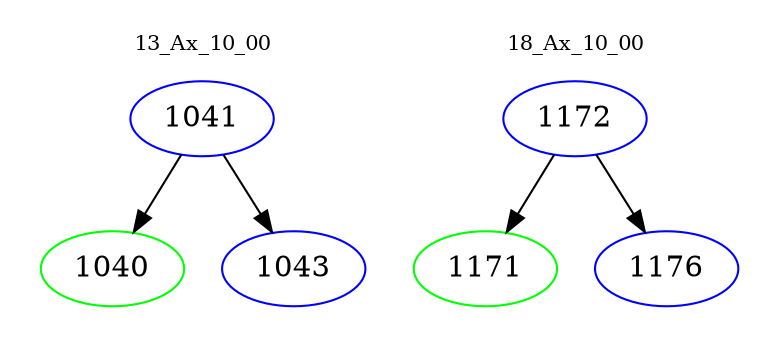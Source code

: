 digraph{
subgraph cluster_0 {
color = white
label = "13_Ax_10_00";
fontsize=10;
T0_1041 [label="1041", color="blue"]
T0_1041 -> T0_1040 [color="black"]
T0_1040 [label="1040", color="green"]
T0_1041 -> T0_1043 [color="black"]
T0_1043 [label="1043", color="blue"]
}
subgraph cluster_1 {
color = white
label = "18_Ax_10_00";
fontsize=10;
T1_1172 [label="1172", color="blue"]
T1_1172 -> T1_1171 [color="black"]
T1_1171 [label="1171", color="green"]
T1_1172 -> T1_1176 [color="black"]
T1_1176 [label="1176", color="blue"]
}
}
